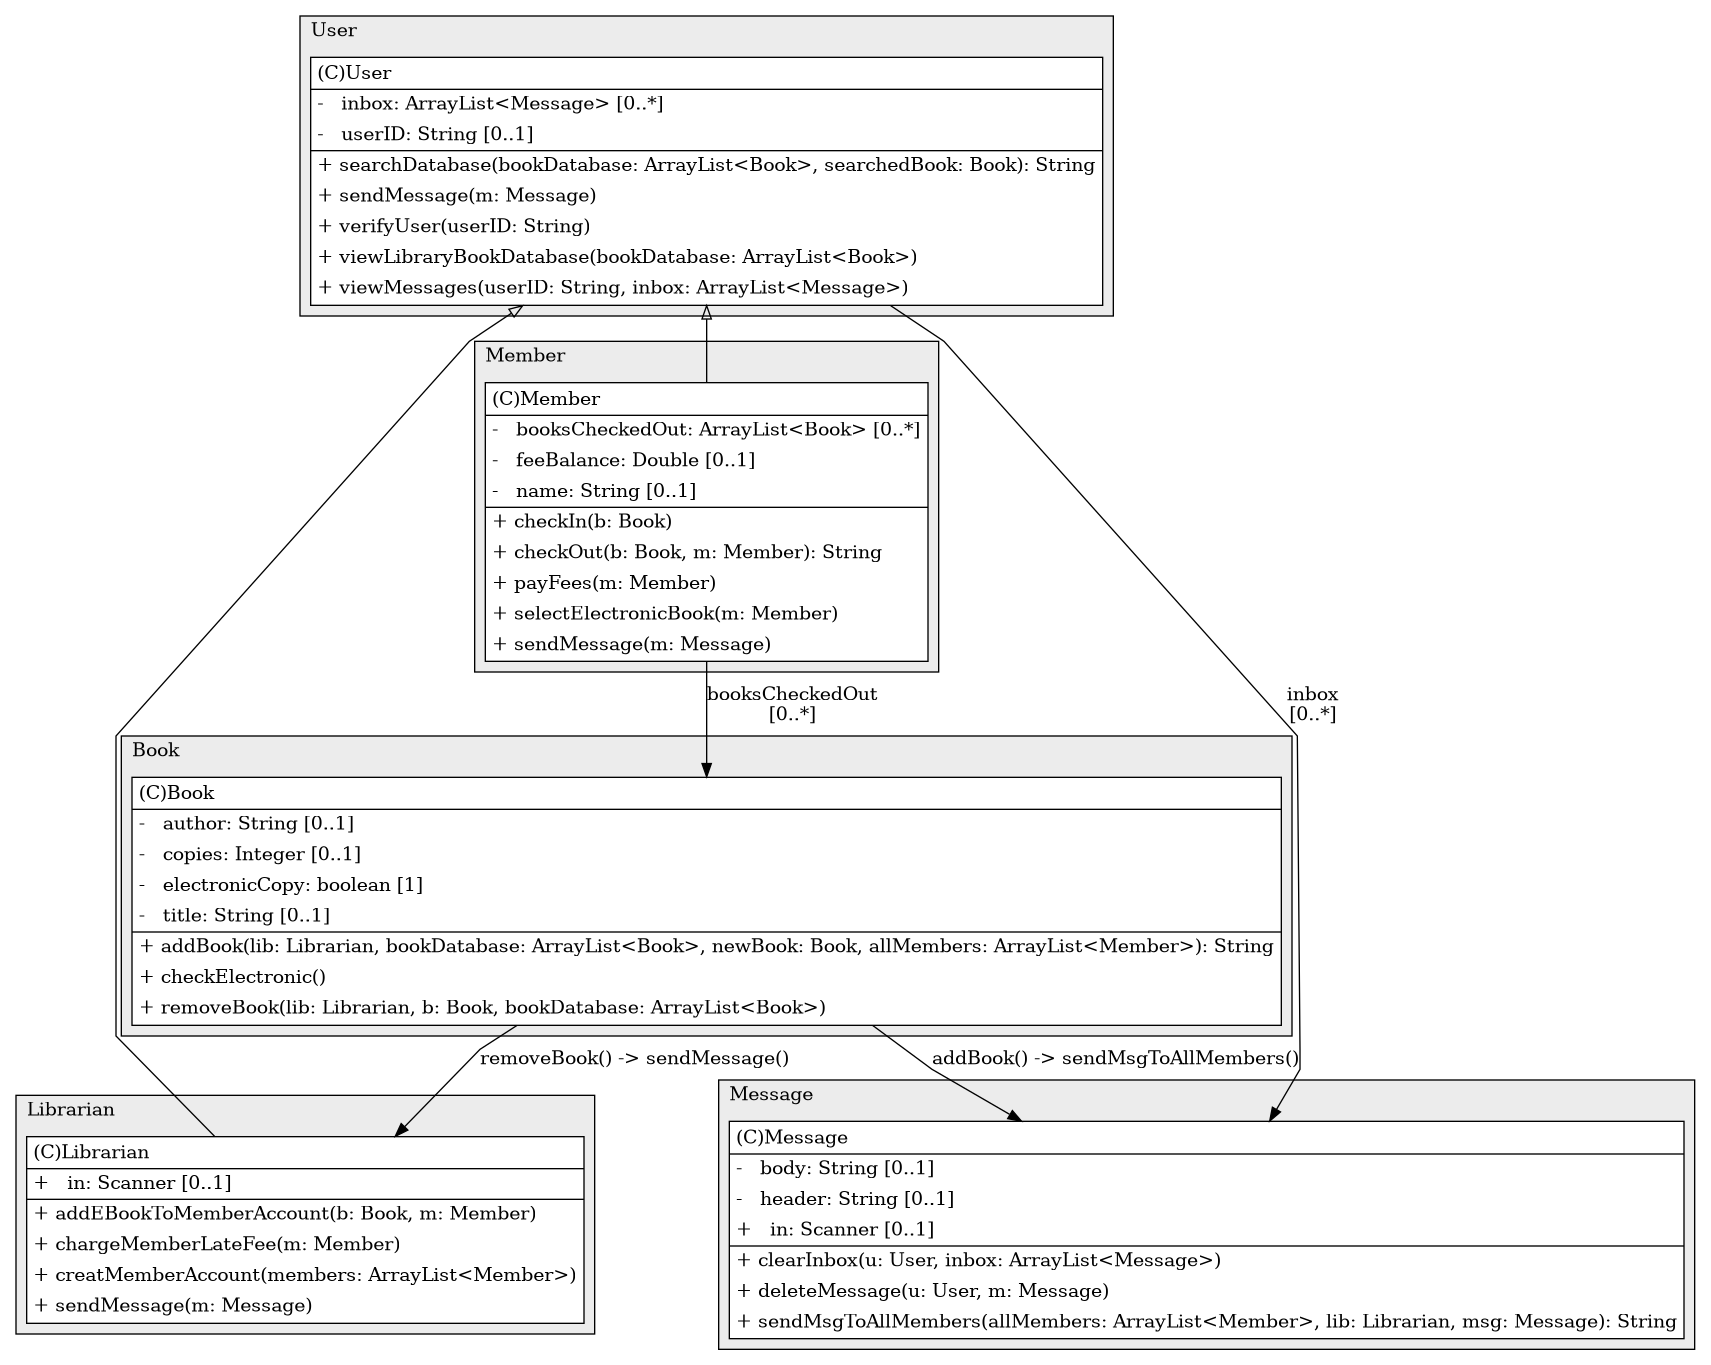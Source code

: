 @startuml

/' diagram meta data start
config=StructureConfiguration;
{
  "projectClassification": {
    "searchMode": "OpenProject", // OpenProject, AllProjects
    "includedProjects": "",
    "pathEndKeywords": "*.impl",
    "isClientPath": "",
    "isClientName": "",
    "isTestPath": "",
    "isTestName": "",
    "isMappingPath": "",
    "isMappingName": "",
    "isDataAccessPath": "",
    "isDataAccessName": "",
    "isDataStructurePath": "",
    "isDataStructureName": "",
    "isInterfaceStructuresPath": "",
    "isInterfaceStructuresName": "",
    "isEntryPointPath": "",
    "isEntryPointName": "",
    "treatFinalFieldsAsMandatory": false
  },
  "graphRestriction": {
    "classPackageExcludeFilter": "",
    "classPackageIncludeFilter": "",
    "classNameExcludeFilter": "",
    "classNameIncludeFilter": "",
    "methodNameExcludeFilter": "",
    "methodNameIncludeFilter": "",
    "removeByInheritance": "", // inheritance/annotation based filtering is done in a second step
    "removeByAnnotation": "",
    "removeByClassPackage": "", // cleanup the graph after inheritance/annotation based filtering is done
    "removeByClassName": "",
    "cutMappings": false,
    "cutEnum": true,
    "cutTests": true,
    "cutClient": true,
    "cutDataAccess": true,
    "cutInterfaceStructures": true,
    "cutDataStructures": true,
    "cutGetterAndSetter": true,
    "cutConstructors": true
  },
  "graphTraversal": {
    "forwardDepth": 3,
    "backwardDepth": 3,
    "classPackageExcludeFilter": "",
    "classPackageIncludeFilter": "",
    "classNameExcludeFilter": "",
    "classNameIncludeFilter": "",
    "methodNameExcludeFilter": "",
    "methodNameIncludeFilter": "",
    "hideMappings": false,
    "hideDataStructures": false,
    "hidePrivateMethods": true,
    "hideInterfaceCalls": true, // indirection: implementation -> interface (is hidden) -> implementation
    "onlyShowApplicationEntryPoints": false, // root node is included
    "useMethodCallsForStructureDiagram": "ForwardOnly" // ForwardOnly, BothDirections, No
  },
  "details": {
    "aggregation": "GroupByClass", // ByClass, GroupByClass, None
    "showClassGenericTypes": true,
    "showMethods": true,
    "showMethodParameterNames": true,
    "showMethodParameterTypes": true,
    "showMethodReturnType": true,
    "showPackageLevels": 2,
    "showDetailedClassStructure": true
  },
  "rootClass": "User",
  "extensionCallbackMethod": "" // qualified.class.name#methodName - signature: public static String method(String)
}
diagram meta data end '/



digraph g {
    rankdir="TB"
    splines=polyline
    

'nodes 
subgraph cluster_1478241800 { 
   	label=Librarian
	labeljust=l
	fillcolor="#ececec"
	style=filled
   
   Librarian1478241800[
	label=<<TABLE BORDER="1" CELLBORDER="0" CELLPADDING="4" CELLSPACING="0">
<TR><TD ALIGN="LEFT" >(C)Librarian</TD></TR>
<HR/>
<TR><TD ALIGN="LEFT" >+   in: Scanner [0..1]</TD></TR>
<HR/>
<TR><TD ALIGN="LEFT" >+ addEBookToMemberAccount(b: Book, m: Member)</TD></TR>
<TR><TD ALIGN="LEFT" >+ chargeMemberLateFee(m: Member)</TD></TR>
<TR><TD ALIGN="LEFT" >+ creatMemberAccount(members: ArrayList&lt;Member&gt;)</TD></TR>
<TR><TD ALIGN="LEFT" >+ sendMessage(m: Message)</TD></TR>
</TABLE>>
	style=filled
	margin=0
	shape=plaintext
	fillcolor="#FFFFFF"
];
} 

subgraph cluster_1675388953 { 
   	label=Message
	labeljust=l
	fillcolor="#ececec"
	style=filled
   
   Message1675388953[
	label=<<TABLE BORDER="1" CELLBORDER="0" CELLPADDING="4" CELLSPACING="0">
<TR><TD ALIGN="LEFT" >(C)Message</TD></TR>
<HR/>
<TR><TD ALIGN="LEFT" >-   body: String [0..1]</TD></TR>
<TR><TD ALIGN="LEFT" >-   header: String [0..1]</TD></TR>
<TR><TD ALIGN="LEFT" >+   in: Scanner [0..1]</TD></TR>
<HR/>
<TR><TD ALIGN="LEFT" >+ clearInbox(u: User, inbox: ArrayList&lt;Message&gt;)</TD></TR>
<TR><TD ALIGN="LEFT" >+ deleteMessage(u: User, m: Message)</TD></TR>
<TR><TD ALIGN="LEFT" >+ sendMsgToAllMembers(allMembers: ArrayList&lt;Member&gt;, lib: Librarian, msg: Message): String</TD></TR>
</TABLE>>
	style=filled
	margin=0
	shape=plaintext
	fillcolor="#FFFFFF"
];
} 

subgraph cluster_1993902406 { 
   	label=Member
	labeljust=l
	fillcolor="#ececec"
	style=filled
   
   Member1993902406[
	label=<<TABLE BORDER="1" CELLBORDER="0" CELLPADDING="4" CELLSPACING="0">
<TR><TD ALIGN="LEFT" >(C)Member</TD></TR>
<HR/>
<TR><TD ALIGN="LEFT" >-   booksCheckedOut: ArrayList&lt;Book&gt; [0..*]</TD></TR>
<TR><TD ALIGN="LEFT" >-   feeBalance: Double [0..1]</TD></TR>
<TR><TD ALIGN="LEFT" >-   name: String [0..1]</TD></TR>
<HR/>
<TR><TD ALIGN="LEFT" >+ checkIn(b: Book)</TD></TR>
<TR><TD ALIGN="LEFT" >+ checkOut(b: Book, m: Member): String</TD></TR>
<TR><TD ALIGN="LEFT" >+ payFees(m: Member)</TD></TR>
<TR><TD ALIGN="LEFT" >+ selectElectronicBook(m: Member)</TD></TR>
<TR><TD ALIGN="LEFT" >+ sendMessage(m: Message)</TD></TR>
</TABLE>>
	style=filled
	margin=0
	shape=plaintext
	fillcolor="#FFFFFF"
];
} 

subgraph cluster_2076425 { 
   	label=Book
	labeljust=l
	fillcolor="#ececec"
	style=filled
   
   Book2076425[
	label=<<TABLE BORDER="1" CELLBORDER="0" CELLPADDING="4" CELLSPACING="0">
<TR><TD ALIGN="LEFT" >(C)Book</TD></TR>
<HR/>
<TR><TD ALIGN="LEFT" >-   author: String [0..1]</TD></TR>
<TR><TD ALIGN="LEFT" >-   copies: Integer [0..1]</TD></TR>
<TR><TD ALIGN="LEFT" >-   electronicCopy: boolean [1]</TD></TR>
<TR><TD ALIGN="LEFT" >-   title: String [0..1]</TD></TR>
<HR/>
<TR><TD ALIGN="LEFT" >+ addBook(lib: Librarian, bookDatabase: ArrayList&lt;Book&gt;, newBook: Book, allMembers: ArrayList&lt;Member&gt;): String</TD></TR>
<TR><TD ALIGN="LEFT" >+ checkElectronic()</TD></TR>
<TR><TD ALIGN="LEFT" >+ removeBook(lib: Librarian, b: Book, bookDatabase: ArrayList&lt;Book&gt;)</TD></TR>
</TABLE>>
	style=filled
	margin=0
	shape=plaintext
	fillcolor="#FFFFFF"
];
} 

subgraph cluster_2645995 { 
   	label=User
	labeljust=l
	fillcolor="#ececec"
	style=filled
   
   User2645995[
	label=<<TABLE BORDER="1" CELLBORDER="0" CELLPADDING="4" CELLSPACING="0">
<TR><TD ALIGN="LEFT" >(C)User</TD></TR>
<HR/>
<TR><TD ALIGN="LEFT" >-   inbox: ArrayList&lt;Message&gt; [0..*]</TD></TR>
<TR><TD ALIGN="LEFT" >-   userID: String [0..1]</TD></TR>
<HR/>
<TR><TD ALIGN="LEFT" >+ searchDatabase(bookDatabase: ArrayList&lt;Book&gt;, searchedBook: Book): String</TD></TR>
<TR><TD ALIGN="LEFT" >+ sendMessage(m: Message)</TD></TR>
<TR><TD ALIGN="LEFT" >+ verifyUser(userID: String)</TD></TR>
<TR><TD ALIGN="LEFT" >+ viewLibraryBookDatabase(bookDatabase: ArrayList&lt;Book&gt;)</TD></TR>
<TR><TD ALIGN="LEFT" >+ viewMessages(userID: String, inbox: ArrayList&lt;Message&gt;)</TD></TR>
</TABLE>>
	style=filled
	margin=0
	shape=plaintext
	fillcolor="#FFFFFF"
];
} 

'edges    
Book2076425 -> Librarian1478241800[label="removeBook() -> sendMessage()"];
Book2076425 -> Message1675388953[label="addBook() -> sendMsgToAllMembers()"];
Member1993902406 -> Book2076425[label="booksCheckedOut
[0..*]"];
User2645995 -> Librarian1478241800[arrowhead=none, arrowtail=empty, dir=both];
User2645995 -> Member1993902406[arrowhead=none, arrowtail=empty, dir=both];
User2645995 -> Message1675388953[label="inbox
[0..*]"];
    
}
@enduml